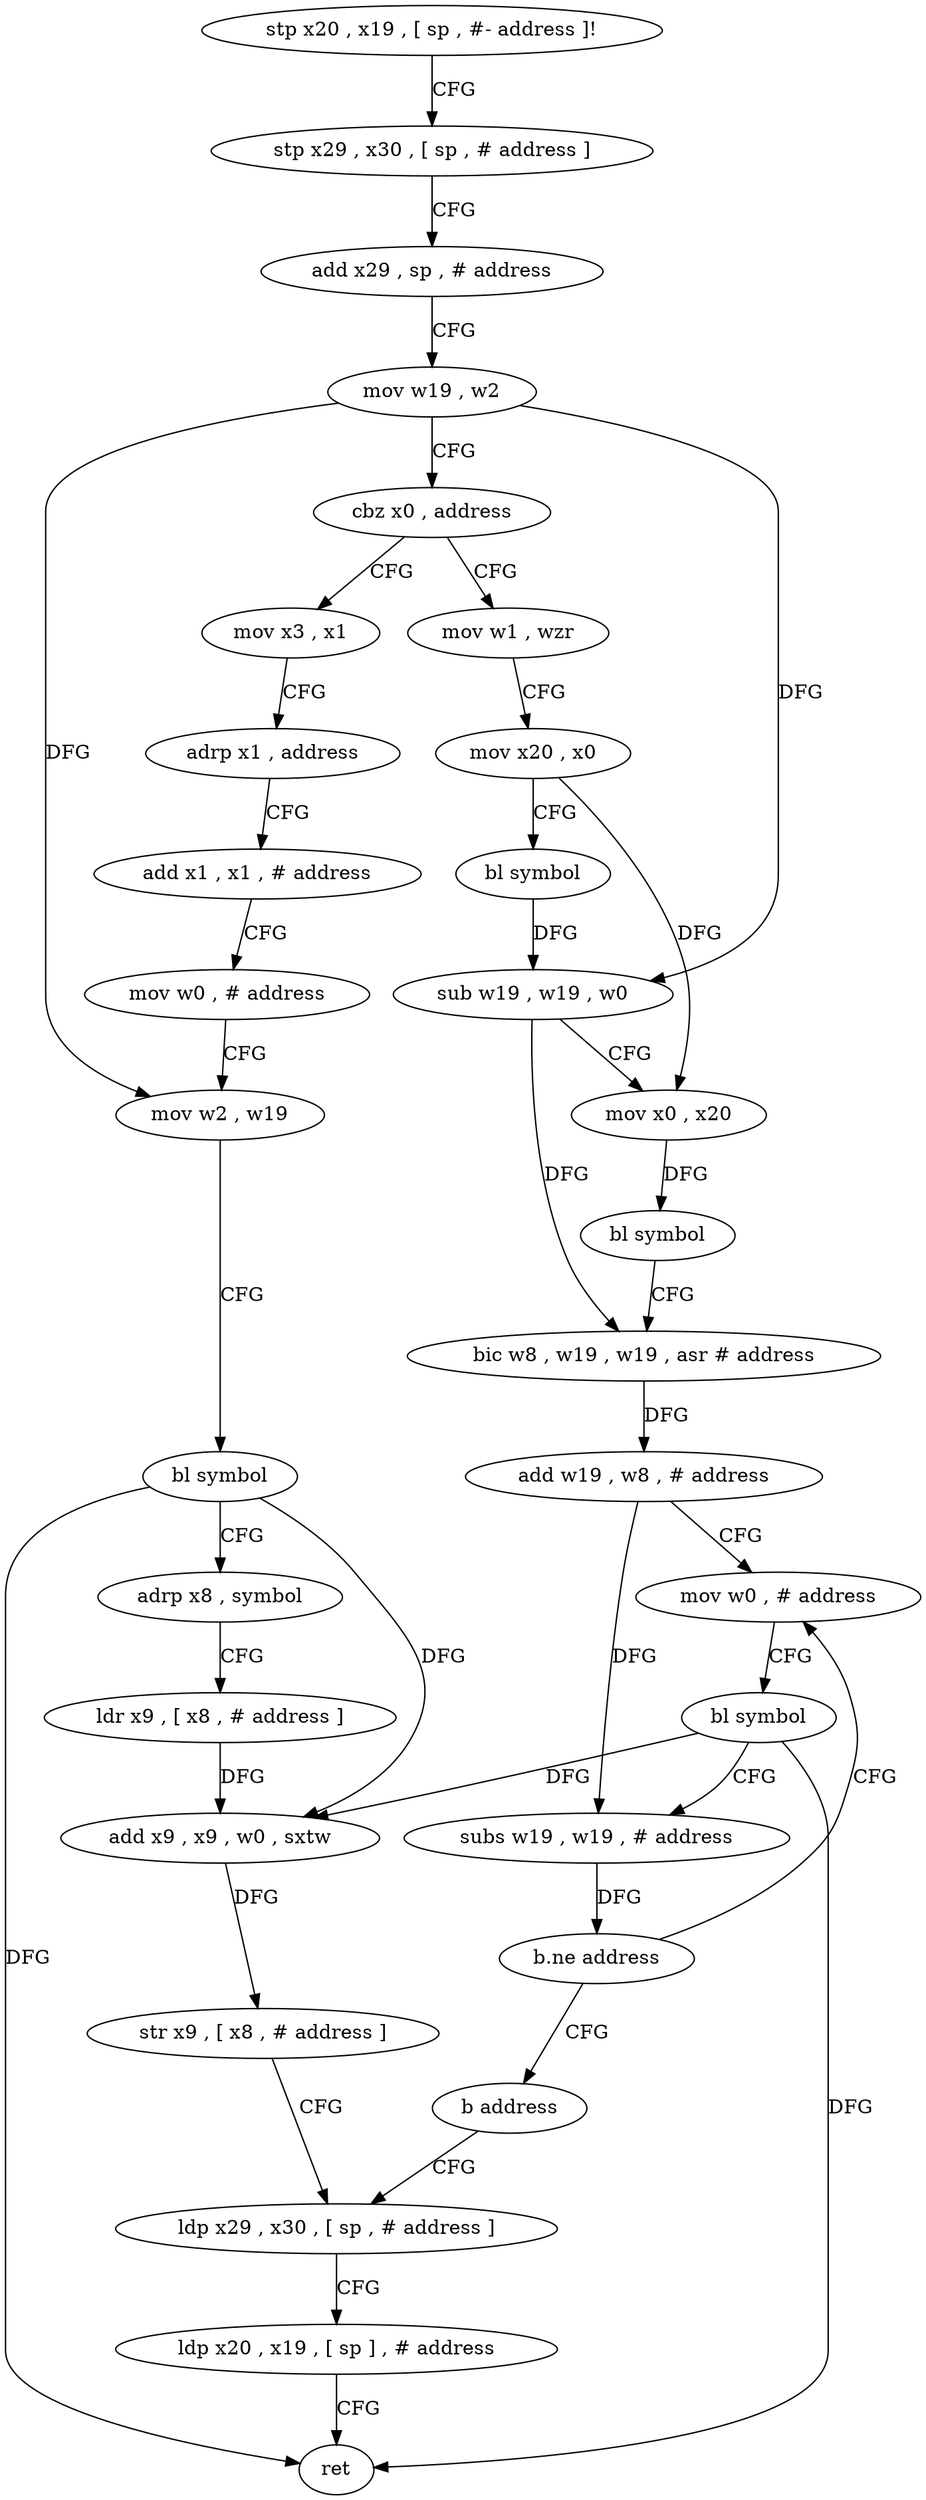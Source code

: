 digraph "func" {
"4233272" [label = "stp x20 , x19 , [ sp , #- address ]!" ]
"4233276" [label = "stp x29 , x30 , [ sp , # address ]" ]
"4233280" [label = "add x29 , sp , # address" ]
"4233284" [label = "mov w19 , w2" ]
"4233288" [label = "cbz x0 , address" ]
"4233344" [label = "mov x3 , x1" ]
"4233292" [label = "mov w1 , wzr" ]
"4233348" [label = "adrp x1 , address" ]
"4233352" [label = "add x1 , x1 , # address" ]
"4233356" [label = "mov w0 , # address" ]
"4233360" [label = "mov w2 , w19" ]
"4233364" [label = "bl symbol" ]
"4233368" [label = "adrp x8 , symbol" ]
"4233372" [label = "ldr x9 , [ x8 , # address ]" ]
"4233376" [label = "add x9 , x9 , w0 , sxtw" ]
"4233380" [label = "str x9 , [ x8 , # address ]" ]
"4233384" [label = "ldp x29 , x30 , [ sp , # address ]" ]
"4233296" [label = "mov x20 , x0" ]
"4233300" [label = "bl symbol" ]
"4233304" [label = "sub w19 , w19 , w0" ]
"4233308" [label = "mov x0 , x20" ]
"4233312" [label = "bl symbol" ]
"4233316" [label = "bic w8 , w19 , w19 , asr # address" ]
"4233320" [label = "add w19 , w8 , # address" ]
"4233324" [label = "mov w0 , # address" ]
"4233328" [label = "bl symbol" ]
"4233332" [label = "subs w19 , w19 , # address" ]
"4233336" [label = "b.ne address" ]
"4233340" [label = "b address" ]
"4233388" [label = "ldp x20 , x19 , [ sp ] , # address" ]
"4233392" [label = "ret" ]
"4233272" -> "4233276" [ label = "CFG" ]
"4233276" -> "4233280" [ label = "CFG" ]
"4233280" -> "4233284" [ label = "CFG" ]
"4233284" -> "4233288" [ label = "CFG" ]
"4233284" -> "4233360" [ label = "DFG" ]
"4233284" -> "4233304" [ label = "DFG" ]
"4233288" -> "4233344" [ label = "CFG" ]
"4233288" -> "4233292" [ label = "CFG" ]
"4233344" -> "4233348" [ label = "CFG" ]
"4233292" -> "4233296" [ label = "CFG" ]
"4233348" -> "4233352" [ label = "CFG" ]
"4233352" -> "4233356" [ label = "CFG" ]
"4233356" -> "4233360" [ label = "CFG" ]
"4233360" -> "4233364" [ label = "CFG" ]
"4233364" -> "4233368" [ label = "CFG" ]
"4233364" -> "4233376" [ label = "DFG" ]
"4233364" -> "4233392" [ label = "DFG" ]
"4233368" -> "4233372" [ label = "CFG" ]
"4233372" -> "4233376" [ label = "DFG" ]
"4233376" -> "4233380" [ label = "DFG" ]
"4233380" -> "4233384" [ label = "CFG" ]
"4233384" -> "4233388" [ label = "CFG" ]
"4233296" -> "4233300" [ label = "CFG" ]
"4233296" -> "4233308" [ label = "DFG" ]
"4233300" -> "4233304" [ label = "DFG" ]
"4233304" -> "4233308" [ label = "CFG" ]
"4233304" -> "4233316" [ label = "DFG" ]
"4233308" -> "4233312" [ label = "DFG" ]
"4233312" -> "4233316" [ label = "CFG" ]
"4233316" -> "4233320" [ label = "DFG" ]
"4233320" -> "4233324" [ label = "CFG" ]
"4233320" -> "4233332" [ label = "DFG" ]
"4233324" -> "4233328" [ label = "CFG" ]
"4233328" -> "4233332" [ label = "CFG" ]
"4233328" -> "4233376" [ label = "DFG" ]
"4233328" -> "4233392" [ label = "DFG" ]
"4233332" -> "4233336" [ label = "DFG" ]
"4233336" -> "4233324" [ label = "CFG" ]
"4233336" -> "4233340" [ label = "CFG" ]
"4233340" -> "4233384" [ label = "CFG" ]
"4233388" -> "4233392" [ label = "CFG" ]
}
